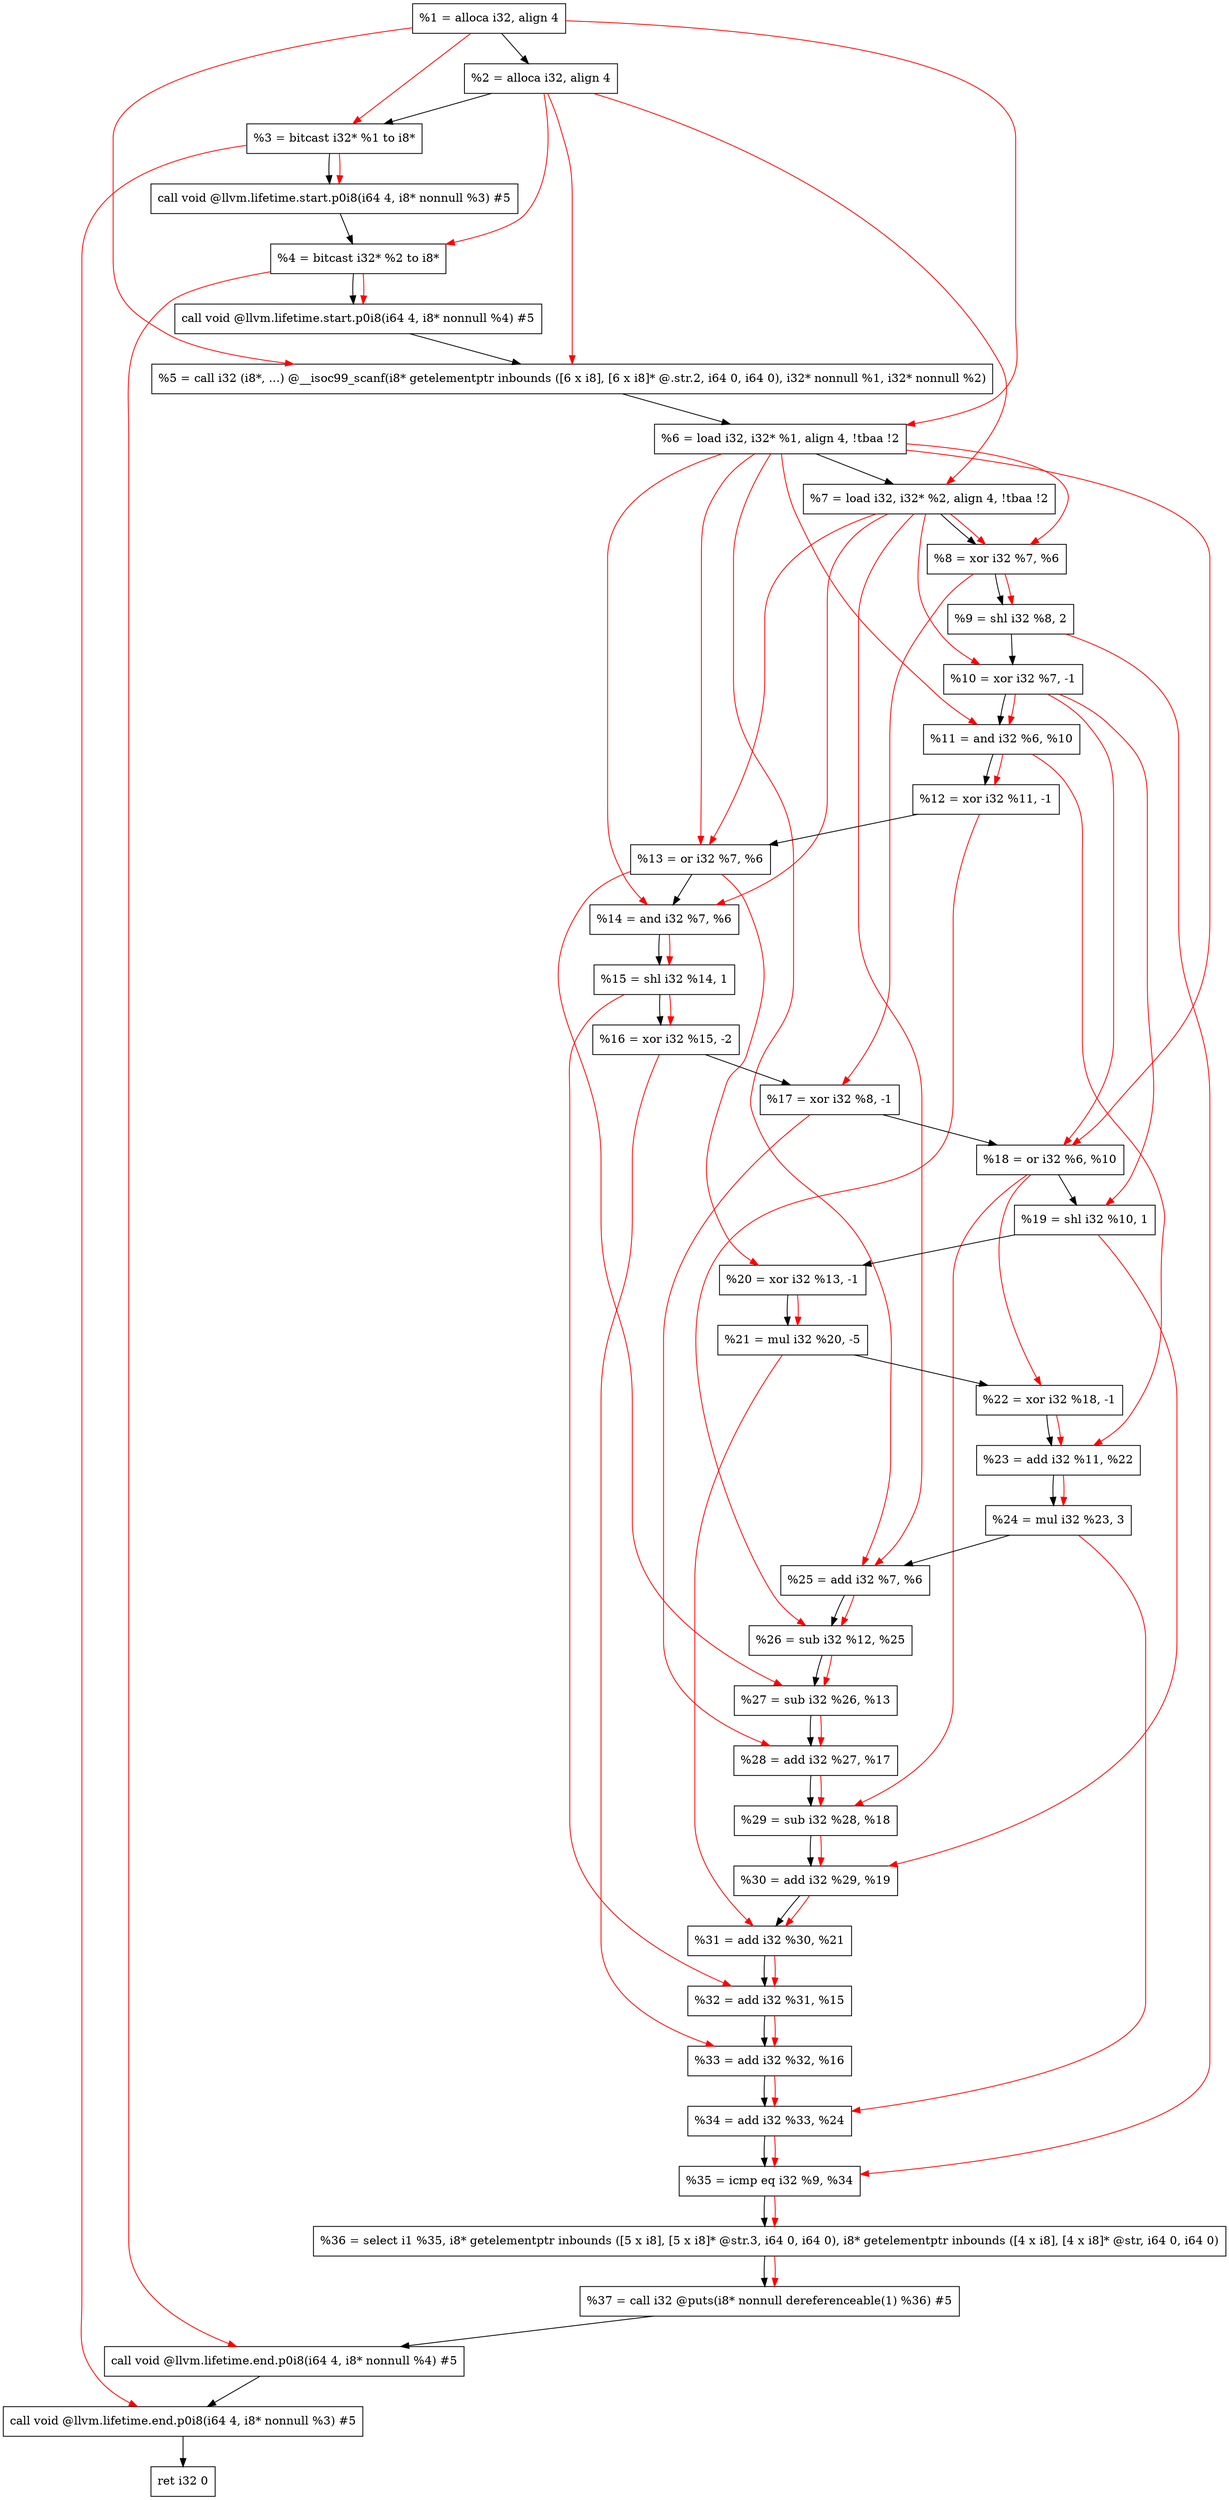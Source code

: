 digraph "DFG for'main' function" {
	Node0x1d7d1e8[shape=record, label="  %1 = alloca i32, align 4"];
	Node0x1d7d268[shape=record, label="  %2 = alloca i32, align 4"];
	Node0x1d7d2f8[shape=record, label="  %3 = bitcast i32* %1 to i8*"];
	Node0x1d7d758[shape=record, label="  call void @llvm.lifetime.start.p0i8(i64 4, i8* nonnull %3) #5"];
	Node0x1d7d838[shape=record, label="  %4 = bitcast i32* %2 to i8*"];
	Node0x1d7d958[shape=record, label="  call void @llvm.lifetime.start.p0i8(i64 4, i8* nonnull %4) #5"];
	Node0x1d7db90[shape=record, label="  %5 = call i32 (i8*, ...) @__isoc99_scanf(i8* getelementptr inbounds ([6 x i8], [6 x i8]* @.str.2, i64 0, i64 0), i32* nonnull %1, i32* nonnull %2)"];
	Node0x1d7dc48[shape=record, label="  %6 = load i32, i32* %1, align 4, !tbaa !2"];
	Node0x1d7ebb8[shape=record, label="  %7 = load i32, i32* %2, align 4, !tbaa !2"];
	Node0x1d7f240[shape=record, label="  %8 = xor i32 %7, %6"];
	Node0x1d7f2b0[shape=record, label="  %9 = shl i32 %8, 2"];
	Node0x1d7f320[shape=record, label="  %10 = xor i32 %7, -1"];
	Node0x1d7f390[shape=record, label="  %11 = and i32 %6, %10"];
	Node0x1d7f400[shape=record, label="  %12 = xor i32 %11, -1"];
	Node0x1d7f470[shape=record, label="  %13 = or i32 %7, %6"];
	Node0x1d7f4e0[shape=record, label="  %14 = and i32 %7, %6"];
	Node0x1d7f550[shape=record, label="  %15 = shl i32 %14, 1"];
	Node0x1d7f5c0[shape=record, label="  %16 = xor i32 %15, -2"];
	Node0x1d7f630[shape=record, label="  %17 = xor i32 %8, -1"];
	Node0x1d7f6a0[shape=record, label="  %18 = or i32 %6, %10"];
	Node0x1d7f710[shape=record, label="  %19 = shl i32 %10, 1"];
	Node0x1d7f780[shape=record, label="  %20 = xor i32 %13, -1"];
	Node0x1d7f7f0[shape=record, label="  %21 = mul i32 %20, -5"];
	Node0x1d7f860[shape=record, label="  %22 = xor i32 %18, -1"];
	Node0x1d7f8d0[shape=record, label="  %23 = add i32 %11, %22"];
	Node0x1d7f940[shape=record, label="  %24 = mul i32 %23, 3"];
	Node0x1d7f9b0[shape=record, label="  %25 = add i32 %7, %6"];
	Node0x1d7fa20[shape=record, label="  %26 = sub i32 %12, %25"];
	Node0x1d7fa90[shape=record, label="  %27 = sub i32 %26, %13"];
	Node0x1d7fb00[shape=record, label="  %28 = add i32 %27, %17"];
	Node0x1d7fb70[shape=record, label="  %29 = sub i32 %28, %18"];
	Node0x1d7fbe0[shape=record, label="  %30 = add i32 %29, %19"];
	Node0x1d7fc50[shape=record, label="  %31 = add i32 %30, %21"];
	Node0x1d7fcc0[shape=record, label="  %32 = add i32 %31, %15"];
	Node0x1d7fd30[shape=record, label="  %33 = add i32 %32, %16"];
	Node0x1d7fda0[shape=record, label="  %34 = add i32 %33, %24"];
	Node0x1d7fe10[shape=record, label="  %35 = icmp eq i32 %9, %34"];
	Node0x1d1d9d8[shape=record, label="  %36 = select i1 %35, i8* getelementptr inbounds ([5 x i8], [5 x i8]* @str.3, i64 0, i64 0), i8* getelementptr inbounds ([4 x i8], [4 x i8]* @str, i64 0, i64 0)"];
	Node0x1d7fea0[shape=record, label="  %37 = call i32 @puts(i8* nonnull dereferenceable(1) %36) #5"];
	Node0x1d800f8[shape=record, label="  call void @llvm.lifetime.end.p0i8(i64 4, i8* nonnull %4) #5"];
	Node0x1d80258[shape=record, label="  call void @llvm.lifetime.end.p0i8(i64 4, i8* nonnull %3) #5"];
	Node0x1d80318[shape=record, label="  ret i32 0"];
	Node0x1d7d1e8 -> Node0x1d7d268;
	Node0x1d7d268 -> Node0x1d7d2f8;
	Node0x1d7d2f8 -> Node0x1d7d758;
	Node0x1d7d758 -> Node0x1d7d838;
	Node0x1d7d838 -> Node0x1d7d958;
	Node0x1d7d958 -> Node0x1d7db90;
	Node0x1d7db90 -> Node0x1d7dc48;
	Node0x1d7dc48 -> Node0x1d7ebb8;
	Node0x1d7ebb8 -> Node0x1d7f240;
	Node0x1d7f240 -> Node0x1d7f2b0;
	Node0x1d7f2b0 -> Node0x1d7f320;
	Node0x1d7f320 -> Node0x1d7f390;
	Node0x1d7f390 -> Node0x1d7f400;
	Node0x1d7f400 -> Node0x1d7f470;
	Node0x1d7f470 -> Node0x1d7f4e0;
	Node0x1d7f4e0 -> Node0x1d7f550;
	Node0x1d7f550 -> Node0x1d7f5c0;
	Node0x1d7f5c0 -> Node0x1d7f630;
	Node0x1d7f630 -> Node0x1d7f6a0;
	Node0x1d7f6a0 -> Node0x1d7f710;
	Node0x1d7f710 -> Node0x1d7f780;
	Node0x1d7f780 -> Node0x1d7f7f0;
	Node0x1d7f7f0 -> Node0x1d7f860;
	Node0x1d7f860 -> Node0x1d7f8d0;
	Node0x1d7f8d0 -> Node0x1d7f940;
	Node0x1d7f940 -> Node0x1d7f9b0;
	Node0x1d7f9b0 -> Node0x1d7fa20;
	Node0x1d7fa20 -> Node0x1d7fa90;
	Node0x1d7fa90 -> Node0x1d7fb00;
	Node0x1d7fb00 -> Node0x1d7fb70;
	Node0x1d7fb70 -> Node0x1d7fbe0;
	Node0x1d7fbe0 -> Node0x1d7fc50;
	Node0x1d7fc50 -> Node0x1d7fcc0;
	Node0x1d7fcc0 -> Node0x1d7fd30;
	Node0x1d7fd30 -> Node0x1d7fda0;
	Node0x1d7fda0 -> Node0x1d7fe10;
	Node0x1d7fe10 -> Node0x1d1d9d8;
	Node0x1d1d9d8 -> Node0x1d7fea0;
	Node0x1d7fea0 -> Node0x1d800f8;
	Node0x1d800f8 -> Node0x1d80258;
	Node0x1d80258 -> Node0x1d80318;
edge [color=red]
	Node0x1d7d1e8 -> Node0x1d7d2f8;
	Node0x1d7d2f8 -> Node0x1d7d758;
	Node0x1d7d268 -> Node0x1d7d838;
	Node0x1d7d838 -> Node0x1d7d958;
	Node0x1d7d1e8 -> Node0x1d7db90;
	Node0x1d7d268 -> Node0x1d7db90;
	Node0x1d7d1e8 -> Node0x1d7dc48;
	Node0x1d7d268 -> Node0x1d7ebb8;
	Node0x1d7ebb8 -> Node0x1d7f240;
	Node0x1d7dc48 -> Node0x1d7f240;
	Node0x1d7f240 -> Node0x1d7f2b0;
	Node0x1d7ebb8 -> Node0x1d7f320;
	Node0x1d7dc48 -> Node0x1d7f390;
	Node0x1d7f320 -> Node0x1d7f390;
	Node0x1d7f390 -> Node0x1d7f400;
	Node0x1d7ebb8 -> Node0x1d7f470;
	Node0x1d7dc48 -> Node0x1d7f470;
	Node0x1d7ebb8 -> Node0x1d7f4e0;
	Node0x1d7dc48 -> Node0x1d7f4e0;
	Node0x1d7f4e0 -> Node0x1d7f550;
	Node0x1d7f550 -> Node0x1d7f5c0;
	Node0x1d7f240 -> Node0x1d7f630;
	Node0x1d7dc48 -> Node0x1d7f6a0;
	Node0x1d7f320 -> Node0x1d7f6a0;
	Node0x1d7f320 -> Node0x1d7f710;
	Node0x1d7f470 -> Node0x1d7f780;
	Node0x1d7f780 -> Node0x1d7f7f0;
	Node0x1d7f6a0 -> Node0x1d7f860;
	Node0x1d7f390 -> Node0x1d7f8d0;
	Node0x1d7f860 -> Node0x1d7f8d0;
	Node0x1d7f8d0 -> Node0x1d7f940;
	Node0x1d7ebb8 -> Node0x1d7f9b0;
	Node0x1d7dc48 -> Node0x1d7f9b0;
	Node0x1d7f400 -> Node0x1d7fa20;
	Node0x1d7f9b0 -> Node0x1d7fa20;
	Node0x1d7fa20 -> Node0x1d7fa90;
	Node0x1d7f470 -> Node0x1d7fa90;
	Node0x1d7fa90 -> Node0x1d7fb00;
	Node0x1d7f630 -> Node0x1d7fb00;
	Node0x1d7fb00 -> Node0x1d7fb70;
	Node0x1d7f6a0 -> Node0x1d7fb70;
	Node0x1d7fb70 -> Node0x1d7fbe0;
	Node0x1d7f710 -> Node0x1d7fbe0;
	Node0x1d7fbe0 -> Node0x1d7fc50;
	Node0x1d7f7f0 -> Node0x1d7fc50;
	Node0x1d7fc50 -> Node0x1d7fcc0;
	Node0x1d7f550 -> Node0x1d7fcc0;
	Node0x1d7fcc0 -> Node0x1d7fd30;
	Node0x1d7f5c0 -> Node0x1d7fd30;
	Node0x1d7fd30 -> Node0x1d7fda0;
	Node0x1d7f940 -> Node0x1d7fda0;
	Node0x1d7f2b0 -> Node0x1d7fe10;
	Node0x1d7fda0 -> Node0x1d7fe10;
	Node0x1d7fe10 -> Node0x1d1d9d8;
	Node0x1d1d9d8 -> Node0x1d7fea0;
	Node0x1d7d838 -> Node0x1d800f8;
	Node0x1d7d2f8 -> Node0x1d80258;
}
